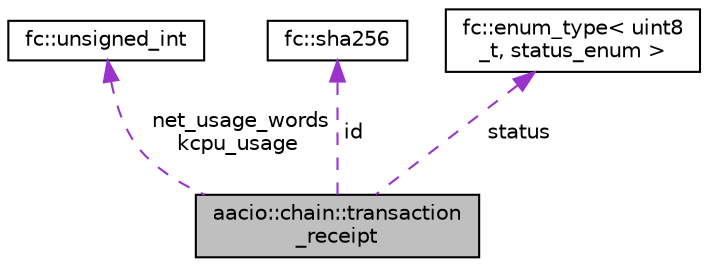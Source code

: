 digraph "aacio::chain::transaction_receipt"
{
  edge [fontname="Helvetica",fontsize="10",labelfontname="Helvetica",labelfontsize="10"];
  node [fontname="Helvetica",fontsize="10",shape=record];
  Node2 [label="aacio::chain::transaction\l_receipt",height=0.2,width=0.4,color="black", fillcolor="grey75", style="filled", fontcolor="black"];
  Node3 -> Node2 [dir="back",color="darkorchid3",fontsize="10",style="dashed",label=" net_usage_words\nkcpu_usage" ];
  Node3 [label="fc::unsigned_int",height=0.2,width=0.4,color="black", fillcolor="white", style="filled",URL="$structfc_1_1unsigned__int.html"];
  Node4 -> Node2 [dir="back",color="darkorchid3",fontsize="10",style="dashed",label=" id" ];
  Node4 [label="fc::sha256",height=0.2,width=0.4,color="black", fillcolor="white", style="filled",URL="$classfc_1_1sha256.html"];
  Node5 -> Node2 [dir="back",color="darkorchid3",fontsize="10",style="dashed",label=" status" ];
  Node5 [label="fc::enum_type\< uint8\l_t, status_enum \>",height=0.2,width=0.4,color="black", fillcolor="white", style="filled",URL="$classfc_1_1enum__type.html"];
}
